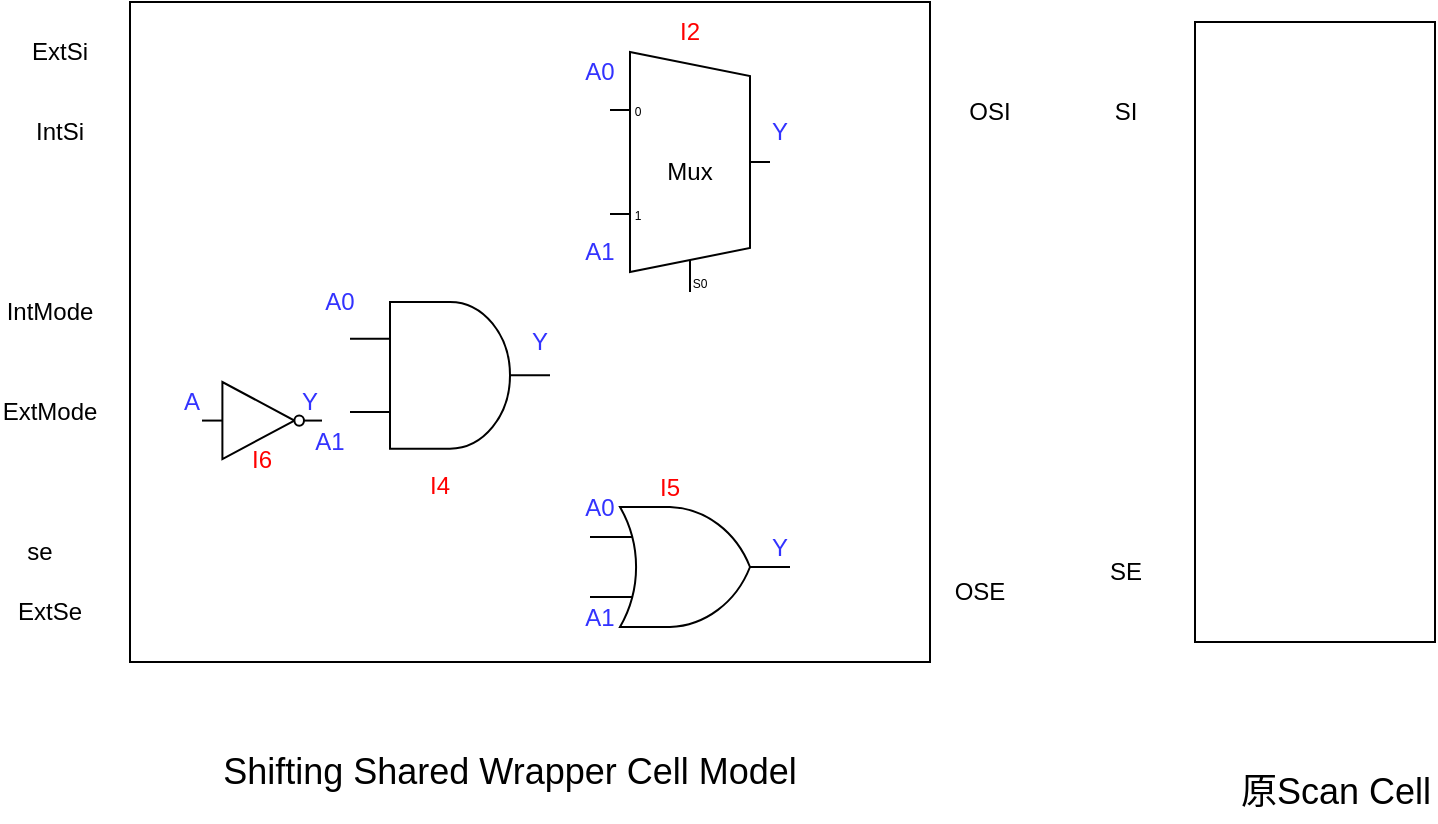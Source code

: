 <mxfile version="26.2.13">
  <diagram name="第 1 页" id="OCp1mkhaL8BktXrwJ6vE">
    <mxGraphModel dx="1723" dy="926" grid="1" gridSize="10" guides="1" tooltips="1" connect="1" arrows="1" fold="1" page="1" pageScale="1" pageWidth="850" pageHeight="1100" math="0" shadow="0">
      <root>
        <mxCell id="0" />
        <mxCell id="1" parent="0" />
        <mxCell id="ZF7ugMqVSIhXpT3id4Wy-102" value="" style="rounded=0;whiteSpace=wrap;html=1;" vertex="1" parent="1">
          <mxGeometry x="131" y="390" width="400" height="330" as="geometry" />
        </mxCell>
        <mxCell id="ZF7ugMqVSIhXpT3id4Wy-59" value="&lt;font style=&quot;font-size: 18px;&quot;&gt;Shifting Shared Wrapper Cell Model&lt;/font&gt;" style="text;html=1;align=center;verticalAlign=middle;whiteSpace=wrap;rounded=0;" vertex="1" parent="1">
          <mxGeometry x="131" y="760" width="380" height="30" as="geometry" />
        </mxCell>
        <mxCell id="ZF7ugMqVSIhXpT3id4Wy-82" value="" style="group" vertex="1" connectable="0" parent="1">
          <mxGeometry x="351" y="395" width="240" height="230" as="geometry" />
        </mxCell>
        <mxCell id="ZF7ugMqVSIhXpT3id4Wy-101" value="" style="group" vertex="1" connectable="0" parent="ZF7ugMqVSIhXpT3id4Wy-82">
          <mxGeometry width="120" height="140" as="geometry" />
        </mxCell>
        <mxCell id="ZF7ugMqVSIhXpT3id4Wy-76" value="Mux" style="shadow=0;dashed=0;align=center;html=1;strokeWidth=1;shape=mxgraph.electrical.abstract.mux2;whiteSpace=wrap;direction=east;flipH=0;flipV=0;" vertex="1" parent="ZF7ugMqVSIhXpT3id4Wy-101">
          <mxGeometry x="20" y="20" width="80" height="120" as="geometry" />
        </mxCell>
        <mxCell id="ZF7ugMqVSIhXpT3id4Wy-78" value="&lt;font style=&quot;color: rgb(51, 51, 255);&quot;&gt;Y&lt;/font&gt;" style="text;html=1;align=center;verticalAlign=middle;whiteSpace=wrap;rounded=0;" vertex="1" parent="ZF7ugMqVSIhXpT3id4Wy-101">
          <mxGeometry x="90" y="50" width="30" height="20" as="geometry" />
        </mxCell>
        <mxCell id="ZF7ugMqVSIhXpT3id4Wy-79" value="&lt;font style=&quot;color: rgb(51, 51, 255);&quot;&gt;A1&lt;/font&gt;" style="text;html=1;align=center;verticalAlign=middle;whiteSpace=wrap;rounded=0;" vertex="1" parent="ZF7ugMqVSIhXpT3id4Wy-101">
          <mxGeometry y="110" width="30" height="20" as="geometry" />
        </mxCell>
        <mxCell id="ZF7ugMqVSIhXpT3id4Wy-80" value="&lt;font style=&quot;color: rgb(51, 51, 255);&quot;&gt;A0&lt;/font&gt;" style="text;html=1;align=center;verticalAlign=middle;whiteSpace=wrap;rounded=0;" vertex="1" parent="ZF7ugMqVSIhXpT3id4Wy-101">
          <mxGeometry y="20" width="30" height="20" as="geometry" />
        </mxCell>
        <mxCell id="ZF7ugMqVSIhXpT3id4Wy-81" value="&lt;font style=&quot;color: rgb(255, 0, 0);&quot;&gt;I2&lt;/font&gt;" style="text;html=1;align=center;verticalAlign=middle;whiteSpace=wrap;rounded=0;" vertex="1" parent="ZF7ugMqVSIhXpT3id4Wy-101">
          <mxGeometry x="45" width="30" height="20" as="geometry" />
        </mxCell>
        <mxCell id="ZF7ugMqVSIhXpT3id4Wy-119" value="OSI" style="text;html=1;align=center;verticalAlign=middle;whiteSpace=wrap;rounded=0;" vertex="1" parent="ZF7ugMqVSIhXpT3id4Wy-82">
          <mxGeometry x="200" y="35" width="20" height="30" as="geometry" />
        </mxCell>
        <mxCell id="ZF7ugMqVSIhXpT3id4Wy-97" value="" style="group" vertex="1" connectable="0" parent="1">
          <mxGeometry x="147" y="580" width="89" height="45" as="geometry" />
        </mxCell>
        <mxCell id="ZF7ugMqVSIhXpT3id4Wy-96" value="&lt;font style=&quot;color: rgb(51, 51, 255);&quot;&gt;A&lt;/font&gt;" style="text;html=1;align=center;verticalAlign=middle;whiteSpace=wrap;rounded=0;" vertex="1" parent="ZF7ugMqVSIhXpT3id4Wy-97">
          <mxGeometry width="30" height="20" as="geometry" />
        </mxCell>
        <mxCell id="ZF7ugMqVSIhXpT3id4Wy-91" value="" style="verticalLabelPosition=bottom;shadow=0;dashed=0;align=center;html=1;verticalAlign=top;shape=mxgraph.electrical.logic_gates.inverter_2" vertex="1" parent="ZF7ugMqVSIhXpT3id4Wy-97">
          <mxGeometry x="20" width="60" height="38.571" as="geometry" />
        </mxCell>
        <mxCell id="ZF7ugMqVSIhXpT3id4Wy-92" value="&lt;font style=&quot;color: rgb(255, 0, 0);&quot;&gt;I6&lt;/font&gt;" style="text;html=1;align=center;verticalAlign=middle;whiteSpace=wrap;rounded=0;" vertex="1" parent="ZF7ugMqVSIhXpT3id4Wy-97">
          <mxGeometry x="41" y="32.143" width="18" height="12.857" as="geometry" />
        </mxCell>
        <mxCell id="ZF7ugMqVSIhXpT3id4Wy-94" value="&lt;font style=&quot;color: rgb(51, 51, 255);&quot;&gt;Y&lt;/font&gt;" style="text;html=1;align=center;verticalAlign=middle;whiteSpace=wrap;rounded=0;" vertex="1" parent="ZF7ugMqVSIhXpT3id4Wy-97">
          <mxGeometry x="59" width="30" height="20" as="geometry" />
        </mxCell>
        <mxCell id="ZF7ugMqVSIhXpT3id4Wy-98" value="" style="group" vertex="1" connectable="0" parent="1">
          <mxGeometry x="216" y="530" width="135" height="120" as="geometry" />
        </mxCell>
        <mxCell id="ZF7ugMqVSIhXpT3id4Wy-83" value="" style="group" vertex="1" connectable="0" parent="ZF7ugMqVSIhXpT3id4Wy-98">
          <mxGeometry x="25" y="10" width="110" height="110" as="geometry" />
        </mxCell>
        <mxCell id="ZF7ugMqVSIhXpT3id4Wy-84" value="" style="verticalLabelPosition=bottom;shadow=0;dashed=0;align=center;html=1;verticalAlign=top;shape=mxgraph.electrical.logic_gates.logic_gate;operation=and;" vertex="1" parent="ZF7ugMqVSIhXpT3id4Wy-83">
          <mxGeometry width="100" height="73.333" as="geometry" />
        </mxCell>
        <mxCell id="ZF7ugMqVSIhXpT3id4Wy-85" value="&lt;font style=&quot;color: rgb(255, 0, 0);&quot;&gt;I4&lt;/font&gt;" style="text;html=1;align=center;verticalAlign=middle;whiteSpace=wrap;rounded=0;" vertex="1" parent="ZF7ugMqVSIhXpT3id4Wy-83">
          <mxGeometry x="30" y="79.444" width="30" height="24.444" as="geometry" />
        </mxCell>
        <mxCell id="ZF7ugMqVSIhXpT3id4Wy-89" value="&lt;font style=&quot;color: rgb(51, 51, 255);&quot;&gt;Y&lt;/font&gt;" style="text;html=1;align=center;verticalAlign=middle;whiteSpace=wrap;rounded=0;" vertex="1" parent="ZF7ugMqVSIhXpT3id4Wy-83">
          <mxGeometry x="80" y="10" width="30" height="20" as="geometry" />
        </mxCell>
        <mxCell id="ZF7ugMqVSIhXpT3id4Wy-87" value="&lt;font style=&quot;color: rgb(51, 51, 255);&quot;&gt;A0&lt;/font&gt;" style="text;html=1;align=center;verticalAlign=middle;whiteSpace=wrap;rounded=0;" vertex="1" parent="ZF7ugMqVSIhXpT3id4Wy-98">
          <mxGeometry x="5" width="30" height="20" as="geometry" />
        </mxCell>
        <mxCell id="ZF7ugMqVSIhXpT3id4Wy-88" value="&lt;font style=&quot;color: rgb(51, 51, 255);&quot;&gt;A1&lt;/font&gt;" style="text;html=1;align=center;verticalAlign=middle;whiteSpace=wrap;rounded=0;" vertex="1" parent="ZF7ugMqVSIhXpT3id4Wy-98">
          <mxGeometry y="70" width="30" height="20" as="geometry" />
        </mxCell>
        <mxCell id="ZF7ugMqVSIhXpT3id4Wy-99" value="IntMode" style="text;html=1;align=center;verticalAlign=middle;whiteSpace=wrap;rounded=0;" vertex="1" parent="1">
          <mxGeometry x="66" y="530" width="50" height="30" as="geometry" />
        </mxCell>
        <mxCell id="ZF7ugMqVSIhXpT3id4Wy-100" value="ExtMode" style="text;html=1;align=center;verticalAlign=middle;whiteSpace=wrap;rounded=0;" vertex="1" parent="1">
          <mxGeometry x="66" y="580" width="50" height="30" as="geometry" />
        </mxCell>
        <mxCell id="ZF7ugMqVSIhXpT3id4Wy-103" value="IntSi" style="text;html=1;align=center;verticalAlign=middle;whiteSpace=wrap;rounded=0;" vertex="1" parent="1">
          <mxGeometry x="71" y="440" width="50" height="30" as="geometry" />
        </mxCell>
        <mxCell id="ZF7ugMqVSIhXpT3id4Wy-104" value="ExtSi" style="text;html=1;align=center;verticalAlign=middle;whiteSpace=wrap;rounded=0;" vertex="1" parent="1">
          <mxGeometry x="71" y="400" width="50" height="30" as="geometry" />
        </mxCell>
        <mxCell id="ZF7ugMqVSIhXpT3id4Wy-112" value="" style="group" vertex="1" connectable="0" parent="1">
          <mxGeometry x="351" y="622.5" width="120" height="85" as="geometry" />
        </mxCell>
        <mxCell id="ZF7ugMqVSIhXpT3id4Wy-109" value="&lt;font style=&quot;color: rgb(51, 51, 255);&quot;&gt;A0&lt;/font&gt;" style="text;html=1;align=center;verticalAlign=middle;whiteSpace=wrap;rounded=0;container=0;" vertex="1" parent="ZF7ugMqVSIhXpT3id4Wy-112">
          <mxGeometry y="10" width="30" height="20" as="geometry" />
        </mxCell>
        <mxCell id="ZF7ugMqVSIhXpT3id4Wy-106" value="" style="verticalLabelPosition=bottom;shadow=0;dashed=0;align=center;html=1;verticalAlign=top;shape=mxgraph.electrical.logic_gates.logic_gate;operation=or;container=0;" vertex="1" parent="ZF7ugMqVSIhXpT3id4Wy-112">
          <mxGeometry x="10" y="20" width="100" height="60" as="geometry" />
        </mxCell>
        <mxCell id="ZF7ugMqVSIhXpT3id4Wy-107" value="&lt;font style=&quot;color: rgb(255, 0, 0);&quot;&gt;I5&lt;/font&gt;" style="text;html=1;align=center;verticalAlign=middle;whiteSpace=wrap;rounded=0;container=0;" vertex="1" parent="ZF7ugMqVSIhXpT3id4Wy-112">
          <mxGeometry x="35" width="30" height="20" as="geometry" />
        </mxCell>
        <mxCell id="ZF7ugMqVSIhXpT3id4Wy-108" value="&lt;font style=&quot;color: rgb(51, 51, 255);&quot;&gt;A1&lt;/font&gt;" style="text;html=1;align=center;verticalAlign=middle;whiteSpace=wrap;rounded=0;container=0;" vertex="1" parent="ZF7ugMqVSIhXpT3id4Wy-112">
          <mxGeometry y="65" width="30" height="20" as="geometry" />
        </mxCell>
        <mxCell id="ZF7ugMqVSIhXpT3id4Wy-110" value="&lt;font style=&quot;color: rgb(51, 51, 255);&quot;&gt;Y&lt;/font&gt;" style="text;html=1;align=center;verticalAlign=middle;whiteSpace=wrap;rounded=0;container=0;" vertex="1" parent="ZF7ugMqVSIhXpT3id4Wy-112">
          <mxGeometry x="90" y="30" width="30" height="20" as="geometry" />
        </mxCell>
        <mxCell id="ZF7ugMqVSIhXpT3id4Wy-113" value="ExtSe" style="text;html=1;align=center;verticalAlign=middle;whiteSpace=wrap;rounded=0;" vertex="1" parent="1">
          <mxGeometry x="71" y="680" width="40" height="30" as="geometry" />
        </mxCell>
        <mxCell id="ZF7ugMqVSIhXpT3id4Wy-114" value="se" style="text;html=1;align=center;verticalAlign=middle;whiteSpace=wrap;rounded=0;" vertex="1" parent="1">
          <mxGeometry x="66" y="650" width="40" height="30" as="geometry" />
        </mxCell>
        <mxCell id="ZF7ugMqVSIhXpT3id4Wy-116" value="" style="rounded=0;whiteSpace=wrap;html=1;" vertex="1" parent="1">
          <mxGeometry x="663.5" y="400" width="120" height="310" as="geometry" />
        </mxCell>
        <mxCell id="ZF7ugMqVSIhXpT3id4Wy-117" value="&lt;font style=&quot;font-size: 18px;&quot;&gt;原Scan Cell&lt;/font&gt;" style="text;html=1;align=center;verticalAlign=middle;whiteSpace=wrap;rounded=0;" vertex="1" parent="1">
          <mxGeometry x="683.5" y="770" width="100" height="30" as="geometry" />
        </mxCell>
        <mxCell id="ZF7ugMqVSIhXpT3id4Wy-118" value="OSE" style="text;html=1;align=center;verticalAlign=middle;whiteSpace=wrap;rounded=0;" vertex="1" parent="1">
          <mxGeometry x="541" y="670" width="30" height="30" as="geometry" />
        </mxCell>
        <mxCell id="ZF7ugMqVSIhXpT3id4Wy-120" value="SI" style="text;html=1;align=center;verticalAlign=middle;whiteSpace=wrap;rounded=0;" vertex="1" parent="1">
          <mxGeometry x="603.5" y="430" width="50" height="30" as="geometry" />
        </mxCell>
        <mxCell id="ZF7ugMqVSIhXpT3id4Wy-121" value="SE" style="text;html=1;align=center;verticalAlign=middle;whiteSpace=wrap;rounded=0;" vertex="1" parent="1">
          <mxGeometry x="603.5" y="660" width="50" height="30" as="geometry" />
        </mxCell>
      </root>
    </mxGraphModel>
  </diagram>
</mxfile>
